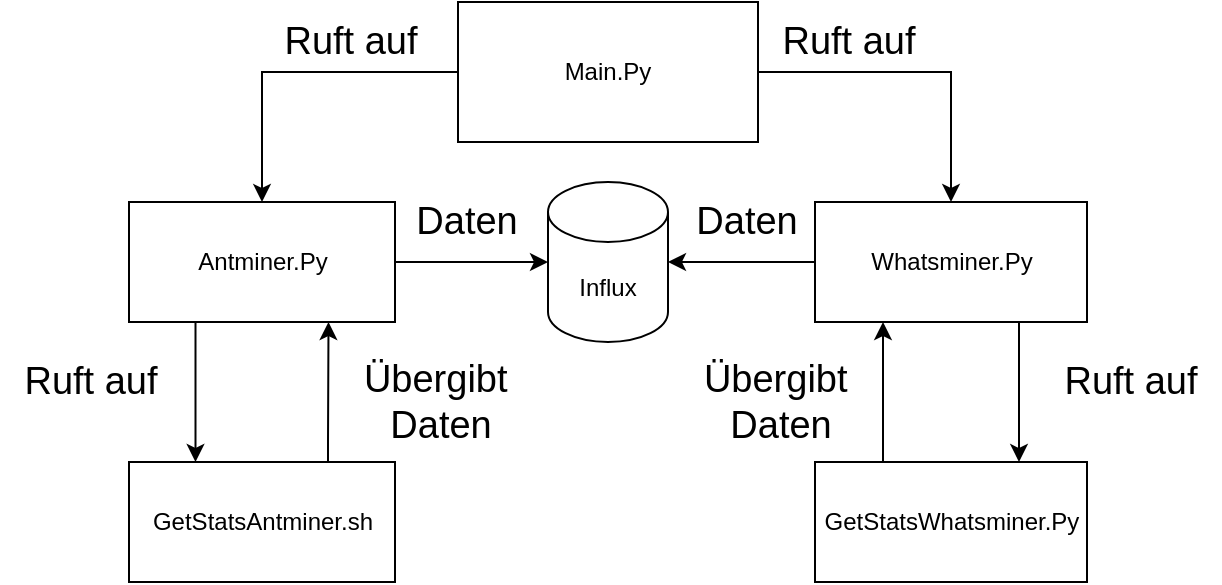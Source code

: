 <mxfile version="24.0.4" type="device">
  <diagram name="Seite-1" id="Olpp92oRMPmDPg-NubmI">
    <mxGraphModel dx="988" dy="592" grid="1" gridSize="10" guides="1" tooltips="1" connect="1" arrows="1" fold="1" page="1" pageScale="1" pageWidth="827" pageHeight="1169" math="0" shadow="0">
      <root>
        <mxCell id="0" />
        <mxCell id="1" parent="0" />
        <mxCell id="YB7Ko895m8uqNr3nw0pd-6" style="edgeStyle=orthogonalEdgeStyle;rounded=0;orthogonalLoop=1;jettySize=auto;html=1;entryX=0.5;entryY=0;entryDx=0;entryDy=0;" edge="1" parent="1" source="YB7Ko895m8uqNr3nw0pd-1" target="YB7Ko895m8uqNr3nw0pd-3">
          <mxGeometry relative="1" as="geometry" />
        </mxCell>
        <mxCell id="YB7Ko895m8uqNr3nw0pd-8" style="edgeStyle=orthogonalEdgeStyle;rounded=0;orthogonalLoop=1;jettySize=auto;html=1;entryX=0.5;entryY=0;entryDx=0;entryDy=0;" edge="1" parent="1" source="YB7Ko895m8uqNr3nw0pd-1" target="YB7Ko895m8uqNr3nw0pd-2">
          <mxGeometry relative="1" as="geometry" />
        </mxCell>
        <mxCell id="YB7Ko895m8uqNr3nw0pd-1" value="Main.Py" style="rounded=0;whiteSpace=wrap;html=1;" vertex="1" parent="1">
          <mxGeometry x="339" y="290" width="150" height="70" as="geometry" />
        </mxCell>
        <mxCell id="YB7Ko895m8uqNr3nw0pd-2" value="Whatsminer.Py" style="rounded=0;whiteSpace=wrap;html=1;" vertex="1" parent="1">
          <mxGeometry x="517.5" y="390" width="136" height="60" as="geometry" />
        </mxCell>
        <mxCell id="YB7Ko895m8uqNr3nw0pd-11" style="edgeStyle=orthogonalEdgeStyle;rounded=0;orthogonalLoop=1;jettySize=auto;html=1;entryX=0.25;entryY=0;entryDx=0;entryDy=0;exitX=0.25;exitY=1;exitDx=0;exitDy=0;" edge="1" parent="1" source="YB7Ko895m8uqNr3nw0pd-3" target="YB7Ko895m8uqNr3nw0pd-5">
          <mxGeometry relative="1" as="geometry" />
        </mxCell>
        <mxCell id="YB7Ko895m8uqNr3nw0pd-3" value="Antminer.Py" style="rounded=0;whiteSpace=wrap;html=1;" vertex="1" parent="1">
          <mxGeometry x="174.5" y="390" width="133" height="60" as="geometry" />
        </mxCell>
        <mxCell id="YB7Ko895m8uqNr3nw0pd-17" style="edgeStyle=orthogonalEdgeStyle;rounded=0;orthogonalLoop=1;jettySize=auto;html=1;exitX=0.25;exitY=0;exitDx=0;exitDy=0;entryX=0.25;entryY=1;entryDx=0;entryDy=0;" edge="1" parent="1" source="YB7Ko895m8uqNr3nw0pd-4" target="YB7Ko895m8uqNr3nw0pd-2">
          <mxGeometry relative="1" as="geometry" />
        </mxCell>
        <mxCell id="YB7Ko895m8uqNr3nw0pd-4" value="GetStatsWhatsminer.Py" style="rounded=0;whiteSpace=wrap;html=1;" vertex="1" parent="1">
          <mxGeometry x="517.5" y="520" width="136" height="60" as="geometry" />
        </mxCell>
        <mxCell id="YB7Ko895m8uqNr3nw0pd-15" style="edgeStyle=orthogonalEdgeStyle;rounded=0;orthogonalLoop=1;jettySize=auto;html=1;entryX=0.75;entryY=1;entryDx=0;entryDy=0;" edge="1" parent="1" source="YB7Ko895m8uqNr3nw0pd-5" target="YB7Ko895m8uqNr3nw0pd-3">
          <mxGeometry relative="1" as="geometry">
            <Array as="points">
              <mxPoint x="274" y="510" />
              <mxPoint x="274" y="510" />
            </Array>
          </mxGeometry>
        </mxCell>
        <mxCell id="YB7Ko895m8uqNr3nw0pd-5" value="GetStatsAntminer.sh" style="rounded=0;whiteSpace=wrap;html=1;" vertex="1" parent="1">
          <mxGeometry x="174.5" y="520" width="133" height="60" as="geometry" />
        </mxCell>
        <mxCell id="YB7Ko895m8uqNr3nw0pd-9" value="&lt;font style=&quot;font-size: 19px;&quot;&gt;Ruft auf&lt;/font&gt;" style="text;html=1;align=center;verticalAlign=middle;resizable=0;points=[];autosize=1;strokeColor=none;fillColor=none;" vertex="1" parent="1">
          <mxGeometry x="240" y="290" width="90" height="40" as="geometry" />
        </mxCell>
        <mxCell id="YB7Ko895m8uqNr3nw0pd-10" value="&lt;font style=&quot;font-size: 19px;&quot;&gt;Ruft auf&lt;/font&gt;" style="text;html=1;align=center;verticalAlign=middle;resizable=0;points=[];autosize=1;strokeColor=none;fillColor=none;" vertex="1" parent="1">
          <mxGeometry x="489" y="290" width="90" height="40" as="geometry" />
        </mxCell>
        <mxCell id="YB7Ko895m8uqNr3nw0pd-12" style="edgeStyle=orthogonalEdgeStyle;rounded=0;orthogonalLoop=1;jettySize=auto;html=1;entryX=0.75;entryY=0;entryDx=0;entryDy=0;exitX=0.75;exitY=1;exitDx=0;exitDy=0;" edge="1" parent="1" source="YB7Ko895m8uqNr3nw0pd-2" target="YB7Ko895m8uqNr3nw0pd-4">
          <mxGeometry relative="1" as="geometry">
            <mxPoint x="218" y="460" as="sourcePoint" />
            <mxPoint x="218" y="530" as="targetPoint" />
          </mxGeometry>
        </mxCell>
        <mxCell id="YB7Ko895m8uqNr3nw0pd-13" value="&lt;font style=&quot;font-size: 19px;&quot;&gt;Ruft auf&lt;/font&gt;" style="text;html=1;align=center;verticalAlign=middle;resizable=0;points=[];autosize=1;strokeColor=none;fillColor=none;" vertex="1" parent="1">
          <mxGeometry x="110" y="460" width="90" height="40" as="geometry" />
        </mxCell>
        <mxCell id="YB7Ko895m8uqNr3nw0pd-14" value="&lt;font style=&quot;font-size: 19px;&quot;&gt;Ruft auf&lt;/font&gt;" style="text;html=1;align=center;verticalAlign=middle;resizable=0;points=[];autosize=1;strokeColor=none;fillColor=none;" vertex="1" parent="1">
          <mxGeometry x="630" y="460" width="90" height="40" as="geometry" />
        </mxCell>
        <mxCell id="YB7Ko895m8uqNr3nw0pd-18" value="&lt;font style=&quot;font-size: 19px;&quot;&gt;Übergibt&amp;nbsp;&lt;/font&gt;&lt;div&gt;&lt;font style=&quot;font-size: 19px;&quot;&gt;Daten&lt;/font&gt;&lt;/div&gt;" style="text;html=1;align=center;verticalAlign=middle;resizable=0;points=[];autosize=1;strokeColor=none;fillColor=none;" vertex="1" parent="1">
          <mxGeometry x="280" y="460" width="100" height="60" as="geometry" />
        </mxCell>
        <mxCell id="YB7Ko895m8uqNr3nw0pd-19" value="&lt;font style=&quot;font-size: 19px;&quot;&gt;Übergibt&amp;nbsp;&lt;/font&gt;&lt;div&gt;&lt;font style=&quot;font-size: 19px;&quot;&gt;Daten&lt;/font&gt;&lt;/div&gt;" style="text;html=1;align=center;verticalAlign=middle;resizable=0;points=[];autosize=1;strokeColor=none;fillColor=none;" vertex="1" parent="1">
          <mxGeometry x="450" y="460" width="100" height="60" as="geometry" />
        </mxCell>
        <mxCell id="YB7Ko895m8uqNr3nw0pd-20" value="Influx" style="shape=cylinder3;whiteSpace=wrap;html=1;boundedLbl=1;backgroundOutline=1;size=15;" vertex="1" parent="1">
          <mxGeometry x="384" y="380" width="60" height="80" as="geometry" />
        </mxCell>
        <mxCell id="YB7Ko895m8uqNr3nw0pd-21" style="edgeStyle=orthogonalEdgeStyle;rounded=0;orthogonalLoop=1;jettySize=auto;html=1;entryX=0;entryY=0.5;entryDx=0;entryDy=0;entryPerimeter=0;" edge="1" parent="1" source="YB7Ko895m8uqNr3nw0pd-3" target="YB7Ko895m8uqNr3nw0pd-20">
          <mxGeometry relative="1" as="geometry" />
        </mxCell>
        <mxCell id="YB7Ko895m8uqNr3nw0pd-22" style="edgeStyle=orthogonalEdgeStyle;rounded=0;orthogonalLoop=1;jettySize=auto;html=1;entryX=1;entryY=0.5;entryDx=0;entryDy=0;entryPerimeter=0;" edge="1" parent="1" source="YB7Ko895m8uqNr3nw0pd-2" target="YB7Ko895m8uqNr3nw0pd-20">
          <mxGeometry relative="1" as="geometry" />
        </mxCell>
        <mxCell id="YB7Ko895m8uqNr3nw0pd-24" value="&lt;font style=&quot;font-size: 19px;&quot;&gt;Daten&lt;/font&gt;" style="text;html=1;align=center;verticalAlign=middle;resizable=0;points=[];autosize=1;strokeColor=none;fillColor=none;" vertex="1" parent="1">
          <mxGeometry x="447.5" y="380" width="70" height="40" as="geometry" />
        </mxCell>
        <mxCell id="YB7Ko895m8uqNr3nw0pd-25" value="&lt;font style=&quot;font-size: 19px;&quot;&gt;Daten&lt;/font&gt;" style="text;html=1;align=center;verticalAlign=middle;resizable=0;points=[];autosize=1;strokeColor=none;fillColor=none;" vertex="1" parent="1">
          <mxGeometry x="307.5" y="380" width="70" height="40" as="geometry" />
        </mxCell>
      </root>
    </mxGraphModel>
  </diagram>
</mxfile>
